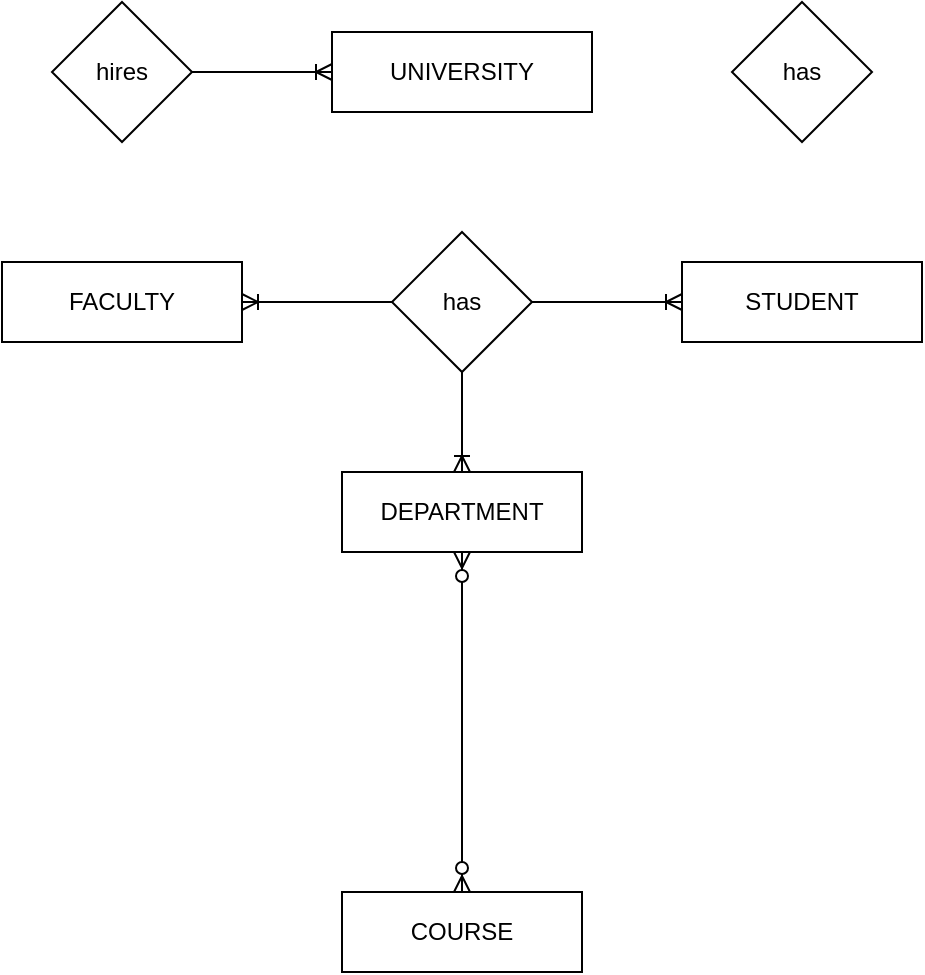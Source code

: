 <mxfile version="20.2.3" type="github">
  <diagram id="R2lEEEUBdFMjLlhIrx00" name="Page-1">
    <mxGraphModel dx="989" dy="588" grid="1" gridSize="10" guides="1" tooltips="1" connect="1" arrows="1" fold="1" page="1" pageScale="1" pageWidth="850" pageHeight="1100" math="0" shadow="0" extFonts="Permanent Marker^https://fonts.googleapis.com/css?family=Permanent+Marker">
      <root>
        <mxCell id="0" />
        <mxCell id="1" parent="0" />
        <mxCell id="zMwq8qKgW9-uLn44dKPi-1" value="UNIVERSITY" style="rounded=0;whiteSpace=wrap;html=1;" vertex="1" parent="1">
          <mxGeometry x="320" y="80" width="130" height="40" as="geometry" />
        </mxCell>
        <mxCell id="zMwq8qKgW9-uLn44dKPi-3" value="has" style="rhombus;whiteSpace=wrap;html=1;" vertex="1" parent="1">
          <mxGeometry x="350" y="180" width="70" height="70" as="geometry" />
        </mxCell>
        <mxCell id="zMwq8qKgW9-uLn44dKPi-5" value="DEPARTMENT" style="rounded=0;whiteSpace=wrap;html=1;" vertex="1" parent="1">
          <mxGeometry x="325" y="300" width="120" height="40" as="geometry" />
        </mxCell>
        <mxCell id="zMwq8qKgW9-uLn44dKPi-7" value="FACULTY" style="rounded=0;whiteSpace=wrap;html=1;" vertex="1" parent="1">
          <mxGeometry x="155" y="195" width="120" height="40" as="geometry" />
        </mxCell>
        <mxCell id="zMwq8qKgW9-uLn44dKPi-8" value="STUDENT" style="rounded=0;whiteSpace=wrap;html=1;" vertex="1" parent="1">
          <mxGeometry x="495" y="195" width="120" height="40" as="geometry" />
        </mxCell>
        <mxCell id="zMwq8qKgW9-uLn44dKPi-10" value="" style="fontSize=12;html=1;endArrow=ERoneToMany;rounded=0;exitX=1;exitY=0.5;exitDx=0;exitDy=0;entryX=0;entryY=0.5;entryDx=0;entryDy=0;" edge="1" parent="1" source="zMwq8qKgW9-uLn44dKPi-16" target="zMwq8qKgW9-uLn44dKPi-1">
          <mxGeometry width="100" height="100" relative="1" as="geometry">
            <mxPoint x="325" y="210" as="sourcePoint" />
            <mxPoint x="385" y="120" as="targetPoint" />
          </mxGeometry>
        </mxCell>
        <mxCell id="zMwq8qKgW9-uLn44dKPi-11" value="" style="fontSize=12;html=1;endArrow=ERoneToMany;rounded=0;entryX=1;entryY=0.5;entryDx=0;entryDy=0;exitX=0;exitY=0.5;exitDx=0;exitDy=0;" edge="1" parent="1" source="zMwq8qKgW9-uLn44dKPi-3" target="zMwq8qKgW9-uLn44dKPi-7">
          <mxGeometry width="100" height="100" relative="1" as="geometry">
            <mxPoint x="330" y="380" as="sourcePoint" />
            <mxPoint x="430" y="280" as="targetPoint" />
          </mxGeometry>
        </mxCell>
        <mxCell id="zMwq8qKgW9-uLn44dKPi-12" value="" style="fontSize=12;html=1;endArrow=ERoneToMany;rounded=0;entryX=0;entryY=0.5;entryDx=0;entryDy=0;exitX=1;exitY=0.5;exitDx=0;exitDy=0;" edge="1" parent="1" source="zMwq8qKgW9-uLn44dKPi-3" target="zMwq8qKgW9-uLn44dKPi-8">
          <mxGeometry width="100" height="100" relative="1" as="geometry">
            <mxPoint x="330" y="380" as="sourcePoint" />
            <mxPoint x="430" y="280" as="targetPoint" />
          </mxGeometry>
        </mxCell>
        <mxCell id="zMwq8qKgW9-uLn44dKPi-13" value="" style="fontSize=12;html=1;endArrow=ERoneToMany;rounded=0;entryX=0.5;entryY=0;entryDx=0;entryDy=0;exitX=0.5;exitY=1;exitDx=0;exitDy=0;" edge="1" parent="1" source="zMwq8qKgW9-uLn44dKPi-3" target="zMwq8qKgW9-uLn44dKPi-5">
          <mxGeometry width="100" height="100" relative="1" as="geometry">
            <mxPoint x="330" y="380" as="sourcePoint" />
            <mxPoint x="430" y="280" as="targetPoint" />
          </mxGeometry>
        </mxCell>
        <mxCell id="zMwq8qKgW9-uLn44dKPi-14" value="COURSE" style="rounded=0;whiteSpace=wrap;html=1;" vertex="1" parent="1">
          <mxGeometry x="325" y="510" width="120" height="40" as="geometry" />
        </mxCell>
        <mxCell id="zMwq8qKgW9-uLn44dKPi-15" value="" style="fontSize=12;html=1;endArrow=ERzeroToMany;endFill=1;startArrow=ERzeroToMany;rounded=0;entryX=0.5;entryY=1;entryDx=0;entryDy=0;exitX=0.5;exitY=0;exitDx=0;exitDy=0;" edge="1" parent="1" source="zMwq8qKgW9-uLn44dKPi-14" target="zMwq8qKgW9-uLn44dKPi-5">
          <mxGeometry width="100" height="100" relative="1" as="geometry">
            <mxPoint x="330" y="380" as="sourcePoint" />
            <mxPoint x="430" y="280" as="targetPoint" />
          </mxGeometry>
        </mxCell>
        <mxCell id="zMwq8qKgW9-uLn44dKPi-16" value="hires" style="rhombus;whiteSpace=wrap;html=1;" vertex="1" parent="1">
          <mxGeometry x="180" y="65" width="70" height="70" as="geometry" />
        </mxCell>
        <mxCell id="zMwq8qKgW9-uLn44dKPi-17" value="has" style="rhombus;whiteSpace=wrap;html=1;" vertex="1" parent="1">
          <mxGeometry x="520" y="65" width="70" height="70" as="geometry" />
        </mxCell>
      </root>
    </mxGraphModel>
  </diagram>
</mxfile>

